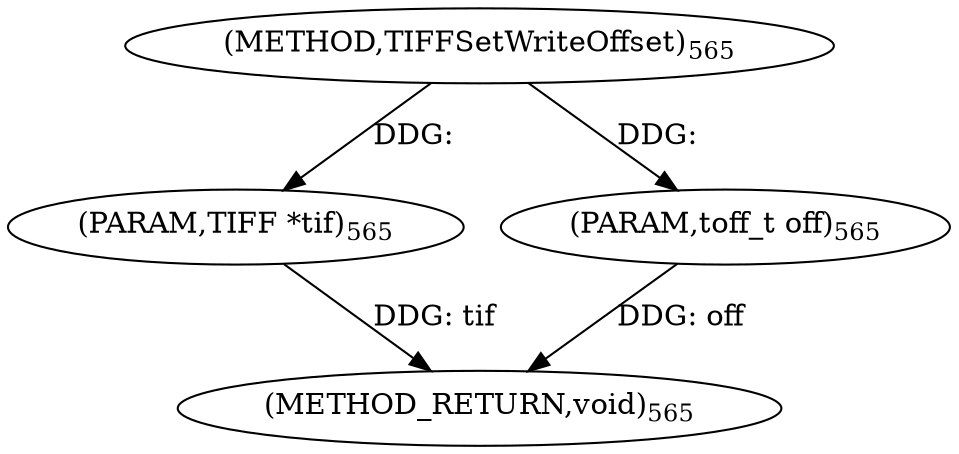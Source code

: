 digraph "TIFFSetWriteOffset" {  
"9200" [label = <(METHOD,TIFFSetWriteOffset)<SUB>565</SUB>> ]
"9203" [label = <(METHOD_RETURN,void)<SUB>565</SUB>> ]
"9201" [label = <(PARAM,TIFF *tif)<SUB>565</SUB>> ]
"9202" [label = <(PARAM,toff_t off)<SUB>565</SUB>> ]
  "9201" -> "9203"  [ label = "DDG: tif"] 
  "9202" -> "9203"  [ label = "DDG: off"] 
  "9200" -> "9201"  [ label = "DDG: "] 
  "9200" -> "9202"  [ label = "DDG: "] 
}
